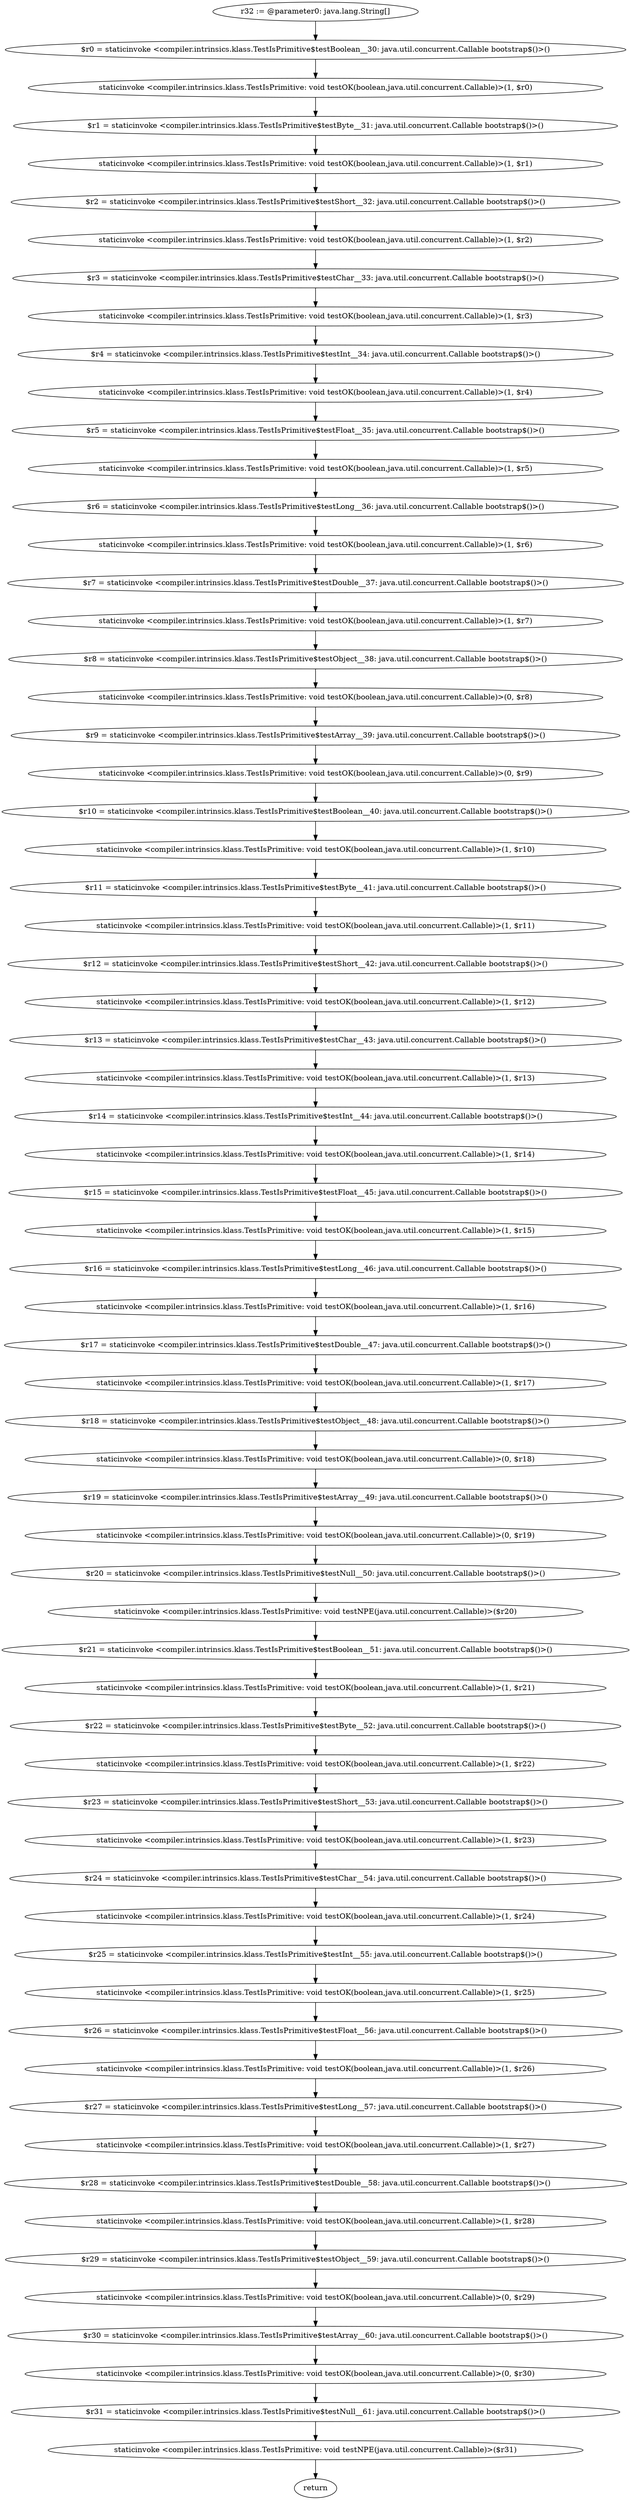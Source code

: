 digraph "unitGraph" {
    "r32 := @parameter0: java.lang.String[]"
    "$r0 = staticinvoke <compiler.intrinsics.klass.TestIsPrimitive$testBoolean__30: java.util.concurrent.Callable bootstrap$()>()"
    "staticinvoke <compiler.intrinsics.klass.TestIsPrimitive: void testOK(boolean,java.util.concurrent.Callable)>(1, $r0)"
    "$r1 = staticinvoke <compiler.intrinsics.klass.TestIsPrimitive$testByte__31: java.util.concurrent.Callable bootstrap$()>()"
    "staticinvoke <compiler.intrinsics.klass.TestIsPrimitive: void testOK(boolean,java.util.concurrent.Callable)>(1, $r1)"
    "$r2 = staticinvoke <compiler.intrinsics.klass.TestIsPrimitive$testShort__32: java.util.concurrent.Callable bootstrap$()>()"
    "staticinvoke <compiler.intrinsics.klass.TestIsPrimitive: void testOK(boolean,java.util.concurrent.Callable)>(1, $r2)"
    "$r3 = staticinvoke <compiler.intrinsics.klass.TestIsPrimitive$testChar__33: java.util.concurrent.Callable bootstrap$()>()"
    "staticinvoke <compiler.intrinsics.klass.TestIsPrimitive: void testOK(boolean,java.util.concurrent.Callable)>(1, $r3)"
    "$r4 = staticinvoke <compiler.intrinsics.klass.TestIsPrimitive$testInt__34: java.util.concurrent.Callable bootstrap$()>()"
    "staticinvoke <compiler.intrinsics.klass.TestIsPrimitive: void testOK(boolean,java.util.concurrent.Callable)>(1, $r4)"
    "$r5 = staticinvoke <compiler.intrinsics.klass.TestIsPrimitive$testFloat__35: java.util.concurrent.Callable bootstrap$()>()"
    "staticinvoke <compiler.intrinsics.klass.TestIsPrimitive: void testOK(boolean,java.util.concurrent.Callable)>(1, $r5)"
    "$r6 = staticinvoke <compiler.intrinsics.klass.TestIsPrimitive$testLong__36: java.util.concurrent.Callable bootstrap$()>()"
    "staticinvoke <compiler.intrinsics.klass.TestIsPrimitive: void testOK(boolean,java.util.concurrent.Callable)>(1, $r6)"
    "$r7 = staticinvoke <compiler.intrinsics.klass.TestIsPrimitive$testDouble__37: java.util.concurrent.Callable bootstrap$()>()"
    "staticinvoke <compiler.intrinsics.klass.TestIsPrimitive: void testOK(boolean,java.util.concurrent.Callable)>(1, $r7)"
    "$r8 = staticinvoke <compiler.intrinsics.klass.TestIsPrimitive$testObject__38: java.util.concurrent.Callable bootstrap$()>()"
    "staticinvoke <compiler.intrinsics.klass.TestIsPrimitive: void testOK(boolean,java.util.concurrent.Callable)>(0, $r8)"
    "$r9 = staticinvoke <compiler.intrinsics.klass.TestIsPrimitive$testArray__39: java.util.concurrent.Callable bootstrap$()>()"
    "staticinvoke <compiler.intrinsics.klass.TestIsPrimitive: void testOK(boolean,java.util.concurrent.Callable)>(0, $r9)"
    "$r10 = staticinvoke <compiler.intrinsics.klass.TestIsPrimitive$testBoolean__40: java.util.concurrent.Callable bootstrap$()>()"
    "staticinvoke <compiler.intrinsics.klass.TestIsPrimitive: void testOK(boolean,java.util.concurrent.Callable)>(1, $r10)"
    "$r11 = staticinvoke <compiler.intrinsics.klass.TestIsPrimitive$testByte__41: java.util.concurrent.Callable bootstrap$()>()"
    "staticinvoke <compiler.intrinsics.klass.TestIsPrimitive: void testOK(boolean,java.util.concurrent.Callable)>(1, $r11)"
    "$r12 = staticinvoke <compiler.intrinsics.klass.TestIsPrimitive$testShort__42: java.util.concurrent.Callable bootstrap$()>()"
    "staticinvoke <compiler.intrinsics.klass.TestIsPrimitive: void testOK(boolean,java.util.concurrent.Callable)>(1, $r12)"
    "$r13 = staticinvoke <compiler.intrinsics.klass.TestIsPrimitive$testChar__43: java.util.concurrent.Callable bootstrap$()>()"
    "staticinvoke <compiler.intrinsics.klass.TestIsPrimitive: void testOK(boolean,java.util.concurrent.Callable)>(1, $r13)"
    "$r14 = staticinvoke <compiler.intrinsics.klass.TestIsPrimitive$testInt__44: java.util.concurrent.Callable bootstrap$()>()"
    "staticinvoke <compiler.intrinsics.klass.TestIsPrimitive: void testOK(boolean,java.util.concurrent.Callable)>(1, $r14)"
    "$r15 = staticinvoke <compiler.intrinsics.klass.TestIsPrimitive$testFloat__45: java.util.concurrent.Callable bootstrap$()>()"
    "staticinvoke <compiler.intrinsics.klass.TestIsPrimitive: void testOK(boolean,java.util.concurrent.Callable)>(1, $r15)"
    "$r16 = staticinvoke <compiler.intrinsics.klass.TestIsPrimitive$testLong__46: java.util.concurrent.Callable bootstrap$()>()"
    "staticinvoke <compiler.intrinsics.klass.TestIsPrimitive: void testOK(boolean,java.util.concurrent.Callable)>(1, $r16)"
    "$r17 = staticinvoke <compiler.intrinsics.klass.TestIsPrimitive$testDouble__47: java.util.concurrent.Callable bootstrap$()>()"
    "staticinvoke <compiler.intrinsics.klass.TestIsPrimitive: void testOK(boolean,java.util.concurrent.Callable)>(1, $r17)"
    "$r18 = staticinvoke <compiler.intrinsics.klass.TestIsPrimitive$testObject__48: java.util.concurrent.Callable bootstrap$()>()"
    "staticinvoke <compiler.intrinsics.klass.TestIsPrimitive: void testOK(boolean,java.util.concurrent.Callable)>(0, $r18)"
    "$r19 = staticinvoke <compiler.intrinsics.klass.TestIsPrimitive$testArray__49: java.util.concurrent.Callable bootstrap$()>()"
    "staticinvoke <compiler.intrinsics.klass.TestIsPrimitive: void testOK(boolean,java.util.concurrent.Callable)>(0, $r19)"
    "$r20 = staticinvoke <compiler.intrinsics.klass.TestIsPrimitive$testNull__50: java.util.concurrent.Callable bootstrap$()>()"
    "staticinvoke <compiler.intrinsics.klass.TestIsPrimitive: void testNPE(java.util.concurrent.Callable)>($r20)"
    "$r21 = staticinvoke <compiler.intrinsics.klass.TestIsPrimitive$testBoolean__51: java.util.concurrent.Callable bootstrap$()>()"
    "staticinvoke <compiler.intrinsics.klass.TestIsPrimitive: void testOK(boolean,java.util.concurrent.Callable)>(1, $r21)"
    "$r22 = staticinvoke <compiler.intrinsics.klass.TestIsPrimitive$testByte__52: java.util.concurrent.Callable bootstrap$()>()"
    "staticinvoke <compiler.intrinsics.klass.TestIsPrimitive: void testOK(boolean,java.util.concurrent.Callable)>(1, $r22)"
    "$r23 = staticinvoke <compiler.intrinsics.klass.TestIsPrimitive$testShort__53: java.util.concurrent.Callable bootstrap$()>()"
    "staticinvoke <compiler.intrinsics.klass.TestIsPrimitive: void testOK(boolean,java.util.concurrent.Callable)>(1, $r23)"
    "$r24 = staticinvoke <compiler.intrinsics.klass.TestIsPrimitive$testChar__54: java.util.concurrent.Callable bootstrap$()>()"
    "staticinvoke <compiler.intrinsics.klass.TestIsPrimitive: void testOK(boolean,java.util.concurrent.Callable)>(1, $r24)"
    "$r25 = staticinvoke <compiler.intrinsics.klass.TestIsPrimitive$testInt__55: java.util.concurrent.Callable bootstrap$()>()"
    "staticinvoke <compiler.intrinsics.klass.TestIsPrimitive: void testOK(boolean,java.util.concurrent.Callable)>(1, $r25)"
    "$r26 = staticinvoke <compiler.intrinsics.klass.TestIsPrimitive$testFloat__56: java.util.concurrent.Callable bootstrap$()>()"
    "staticinvoke <compiler.intrinsics.klass.TestIsPrimitive: void testOK(boolean,java.util.concurrent.Callable)>(1, $r26)"
    "$r27 = staticinvoke <compiler.intrinsics.klass.TestIsPrimitive$testLong__57: java.util.concurrent.Callable bootstrap$()>()"
    "staticinvoke <compiler.intrinsics.klass.TestIsPrimitive: void testOK(boolean,java.util.concurrent.Callable)>(1, $r27)"
    "$r28 = staticinvoke <compiler.intrinsics.klass.TestIsPrimitive$testDouble__58: java.util.concurrent.Callable bootstrap$()>()"
    "staticinvoke <compiler.intrinsics.klass.TestIsPrimitive: void testOK(boolean,java.util.concurrent.Callable)>(1, $r28)"
    "$r29 = staticinvoke <compiler.intrinsics.klass.TestIsPrimitive$testObject__59: java.util.concurrent.Callable bootstrap$()>()"
    "staticinvoke <compiler.intrinsics.klass.TestIsPrimitive: void testOK(boolean,java.util.concurrent.Callable)>(0, $r29)"
    "$r30 = staticinvoke <compiler.intrinsics.klass.TestIsPrimitive$testArray__60: java.util.concurrent.Callable bootstrap$()>()"
    "staticinvoke <compiler.intrinsics.klass.TestIsPrimitive: void testOK(boolean,java.util.concurrent.Callable)>(0, $r30)"
    "$r31 = staticinvoke <compiler.intrinsics.klass.TestIsPrimitive$testNull__61: java.util.concurrent.Callable bootstrap$()>()"
    "staticinvoke <compiler.intrinsics.klass.TestIsPrimitive: void testNPE(java.util.concurrent.Callable)>($r31)"
    "return"
    "r32 := @parameter0: java.lang.String[]"->"$r0 = staticinvoke <compiler.intrinsics.klass.TestIsPrimitive$testBoolean__30: java.util.concurrent.Callable bootstrap$()>()";
    "$r0 = staticinvoke <compiler.intrinsics.klass.TestIsPrimitive$testBoolean__30: java.util.concurrent.Callable bootstrap$()>()"->"staticinvoke <compiler.intrinsics.klass.TestIsPrimitive: void testOK(boolean,java.util.concurrent.Callable)>(1, $r0)";
    "staticinvoke <compiler.intrinsics.klass.TestIsPrimitive: void testOK(boolean,java.util.concurrent.Callable)>(1, $r0)"->"$r1 = staticinvoke <compiler.intrinsics.klass.TestIsPrimitive$testByte__31: java.util.concurrent.Callable bootstrap$()>()";
    "$r1 = staticinvoke <compiler.intrinsics.klass.TestIsPrimitive$testByte__31: java.util.concurrent.Callable bootstrap$()>()"->"staticinvoke <compiler.intrinsics.klass.TestIsPrimitive: void testOK(boolean,java.util.concurrent.Callable)>(1, $r1)";
    "staticinvoke <compiler.intrinsics.klass.TestIsPrimitive: void testOK(boolean,java.util.concurrent.Callable)>(1, $r1)"->"$r2 = staticinvoke <compiler.intrinsics.klass.TestIsPrimitive$testShort__32: java.util.concurrent.Callable bootstrap$()>()";
    "$r2 = staticinvoke <compiler.intrinsics.klass.TestIsPrimitive$testShort__32: java.util.concurrent.Callable bootstrap$()>()"->"staticinvoke <compiler.intrinsics.klass.TestIsPrimitive: void testOK(boolean,java.util.concurrent.Callable)>(1, $r2)";
    "staticinvoke <compiler.intrinsics.klass.TestIsPrimitive: void testOK(boolean,java.util.concurrent.Callable)>(1, $r2)"->"$r3 = staticinvoke <compiler.intrinsics.klass.TestIsPrimitive$testChar__33: java.util.concurrent.Callable bootstrap$()>()";
    "$r3 = staticinvoke <compiler.intrinsics.klass.TestIsPrimitive$testChar__33: java.util.concurrent.Callable bootstrap$()>()"->"staticinvoke <compiler.intrinsics.klass.TestIsPrimitive: void testOK(boolean,java.util.concurrent.Callable)>(1, $r3)";
    "staticinvoke <compiler.intrinsics.klass.TestIsPrimitive: void testOK(boolean,java.util.concurrent.Callable)>(1, $r3)"->"$r4 = staticinvoke <compiler.intrinsics.klass.TestIsPrimitive$testInt__34: java.util.concurrent.Callable bootstrap$()>()";
    "$r4 = staticinvoke <compiler.intrinsics.klass.TestIsPrimitive$testInt__34: java.util.concurrent.Callable bootstrap$()>()"->"staticinvoke <compiler.intrinsics.klass.TestIsPrimitive: void testOK(boolean,java.util.concurrent.Callable)>(1, $r4)";
    "staticinvoke <compiler.intrinsics.klass.TestIsPrimitive: void testOK(boolean,java.util.concurrent.Callable)>(1, $r4)"->"$r5 = staticinvoke <compiler.intrinsics.klass.TestIsPrimitive$testFloat__35: java.util.concurrent.Callable bootstrap$()>()";
    "$r5 = staticinvoke <compiler.intrinsics.klass.TestIsPrimitive$testFloat__35: java.util.concurrent.Callable bootstrap$()>()"->"staticinvoke <compiler.intrinsics.klass.TestIsPrimitive: void testOK(boolean,java.util.concurrent.Callable)>(1, $r5)";
    "staticinvoke <compiler.intrinsics.klass.TestIsPrimitive: void testOK(boolean,java.util.concurrent.Callable)>(1, $r5)"->"$r6 = staticinvoke <compiler.intrinsics.klass.TestIsPrimitive$testLong__36: java.util.concurrent.Callable bootstrap$()>()";
    "$r6 = staticinvoke <compiler.intrinsics.klass.TestIsPrimitive$testLong__36: java.util.concurrent.Callable bootstrap$()>()"->"staticinvoke <compiler.intrinsics.klass.TestIsPrimitive: void testOK(boolean,java.util.concurrent.Callable)>(1, $r6)";
    "staticinvoke <compiler.intrinsics.klass.TestIsPrimitive: void testOK(boolean,java.util.concurrent.Callable)>(1, $r6)"->"$r7 = staticinvoke <compiler.intrinsics.klass.TestIsPrimitive$testDouble__37: java.util.concurrent.Callable bootstrap$()>()";
    "$r7 = staticinvoke <compiler.intrinsics.klass.TestIsPrimitive$testDouble__37: java.util.concurrent.Callable bootstrap$()>()"->"staticinvoke <compiler.intrinsics.klass.TestIsPrimitive: void testOK(boolean,java.util.concurrent.Callable)>(1, $r7)";
    "staticinvoke <compiler.intrinsics.klass.TestIsPrimitive: void testOK(boolean,java.util.concurrent.Callable)>(1, $r7)"->"$r8 = staticinvoke <compiler.intrinsics.klass.TestIsPrimitive$testObject__38: java.util.concurrent.Callable bootstrap$()>()";
    "$r8 = staticinvoke <compiler.intrinsics.klass.TestIsPrimitive$testObject__38: java.util.concurrent.Callable bootstrap$()>()"->"staticinvoke <compiler.intrinsics.klass.TestIsPrimitive: void testOK(boolean,java.util.concurrent.Callable)>(0, $r8)";
    "staticinvoke <compiler.intrinsics.klass.TestIsPrimitive: void testOK(boolean,java.util.concurrent.Callable)>(0, $r8)"->"$r9 = staticinvoke <compiler.intrinsics.klass.TestIsPrimitive$testArray__39: java.util.concurrent.Callable bootstrap$()>()";
    "$r9 = staticinvoke <compiler.intrinsics.klass.TestIsPrimitive$testArray__39: java.util.concurrent.Callable bootstrap$()>()"->"staticinvoke <compiler.intrinsics.klass.TestIsPrimitive: void testOK(boolean,java.util.concurrent.Callable)>(0, $r9)";
    "staticinvoke <compiler.intrinsics.klass.TestIsPrimitive: void testOK(boolean,java.util.concurrent.Callable)>(0, $r9)"->"$r10 = staticinvoke <compiler.intrinsics.klass.TestIsPrimitive$testBoolean__40: java.util.concurrent.Callable bootstrap$()>()";
    "$r10 = staticinvoke <compiler.intrinsics.klass.TestIsPrimitive$testBoolean__40: java.util.concurrent.Callable bootstrap$()>()"->"staticinvoke <compiler.intrinsics.klass.TestIsPrimitive: void testOK(boolean,java.util.concurrent.Callable)>(1, $r10)";
    "staticinvoke <compiler.intrinsics.klass.TestIsPrimitive: void testOK(boolean,java.util.concurrent.Callable)>(1, $r10)"->"$r11 = staticinvoke <compiler.intrinsics.klass.TestIsPrimitive$testByte__41: java.util.concurrent.Callable bootstrap$()>()";
    "$r11 = staticinvoke <compiler.intrinsics.klass.TestIsPrimitive$testByte__41: java.util.concurrent.Callable bootstrap$()>()"->"staticinvoke <compiler.intrinsics.klass.TestIsPrimitive: void testOK(boolean,java.util.concurrent.Callable)>(1, $r11)";
    "staticinvoke <compiler.intrinsics.klass.TestIsPrimitive: void testOK(boolean,java.util.concurrent.Callable)>(1, $r11)"->"$r12 = staticinvoke <compiler.intrinsics.klass.TestIsPrimitive$testShort__42: java.util.concurrent.Callable bootstrap$()>()";
    "$r12 = staticinvoke <compiler.intrinsics.klass.TestIsPrimitive$testShort__42: java.util.concurrent.Callable bootstrap$()>()"->"staticinvoke <compiler.intrinsics.klass.TestIsPrimitive: void testOK(boolean,java.util.concurrent.Callable)>(1, $r12)";
    "staticinvoke <compiler.intrinsics.klass.TestIsPrimitive: void testOK(boolean,java.util.concurrent.Callable)>(1, $r12)"->"$r13 = staticinvoke <compiler.intrinsics.klass.TestIsPrimitive$testChar__43: java.util.concurrent.Callable bootstrap$()>()";
    "$r13 = staticinvoke <compiler.intrinsics.klass.TestIsPrimitive$testChar__43: java.util.concurrent.Callable bootstrap$()>()"->"staticinvoke <compiler.intrinsics.klass.TestIsPrimitive: void testOK(boolean,java.util.concurrent.Callable)>(1, $r13)";
    "staticinvoke <compiler.intrinsics.klass.TestIsPrimitive: void testOK(boolean,java.util.concurrent.Callable)>(1, $r13)"->"$r14 = staticinvoke <compiler.intrinsics.klass.TestIsPrimitive$testInt__44: java.util.concurrent.Callable bootstrap$()>()";
    "$r14 = staticinvoke <compiler.intrinsics.klass.TestIsPrimitive$testInt__44: java.util.concurrent.Callable bootstrap$()>()"->"staticinvoke <compiler.intrinsics.klass.TestIsPrimitive: void testOK(boolean,java.util.concurrent.Callable)>(1, $r14)";
    "staticinvoke <compiler.intrinsics.klass.TestIsPrimitive: void testOK(boolean,java.util.concurrent.Callable)>(1, $r14)"->"$r15 = staticinvoke <compiler.intrinsics.klass.TestIsPrimitive$testFloat__45: java.util.concurrent.Callable bootstrap$()>()";
    "$r15 = staticinvoke <compiler.intrinsics.klass.TestIsPrimitive$testFloat__45: java.util.concurrent.Callable bootstrap$()>()"->"staticinvoke <compiler.intrinsics.klass.TestIsPrimitive: void testOK(boolean,java.util.concurrent.Callable)>(1, $r15)";
    "staticinvoke <compiler.intrinsics.klass.TestIsPrimitive: void testOK(boolean,java.util.concurrent.Callable)>(1, $r15)"->"$r16 = staticinvoke <compiler.intrinsics.klass.TestIsPrimitive$testLong__46: java.util.concurrent.Callable bootstrap$()>()";
    "$r16 = staticinvoke <compiler.intrinsics.klass.TestIsPrimitive$testLong__46: java.util.concurrent.Callable bootstrap$()>()"->"staticinvoke <compiler.intrinsics.klass.TestIsPrimitive: void testOK(boolean,java.util.concurrent.Callable)>(1, $r16)";
    "staticinvoke <compiler.intrinsics.klass.TestIsPrimitive: void testOK(boolean,java.util.concurrent.Callable)>(1, $r16)"->"$r17 = staticinvoke <compiler.intrinsics.klass.TestIsPrimitive$testDouble__47: java.util.concurrent.Callable bootstrap$()>()";
    "$r17 = staticinvoke <compiler.intrinsics.klass.TestIsPrimitive$testDouble__47: java.util.concurrent.Callable bootstrap$()>()"->"staticinvoke <compiler.intrinsics.klass.TestIsPrimitive: void testOK(boolean,java.util.concurrent.Callable)>(1, $r17)";
    "staticinvoke <compiler.intrinsics.klass.TestIsPrimitive: void testOK(boolean,java.util.concurrent.Callable)>(1, $r17)"->"$r18 = staticinvoke <compiler.intrinsics.klass.TestIsPrimitive$testObject__48: java.util.concurrent.Callable bootstrap$()>()";
    "$r18 = staticinvoke <compiler.intrinsics.klass.TestIsPrimitive$testObject__48: java.util.concurrent.Callable bootstrap$()>()"->"staticinvoke <compiler.intrinsics.klass.TestIsPrimitive: void testOK(boolean,java.util.concurrent.Callable)>(0, $r18)";
    "staticinvoke <compiler.intrinsics.klass.TestIsPrimitive: void testOK(boolean,java.util.concurrent.Callable)>(0, $r18)"->"$r19 = staticinvoke <compiler.intrinsics.klass.TestIsPrimitive$testArray__49: java.util.concurrent.Callable bootstrap$()>()";
    "$r19 = staticinvoke <compiler.intrinsics.klass.TestIsPrimitive$testArray__49: java.util.concurrent.Callable bootstrap$()>()"->"staticinvoke <compiler.intrinsics.klass.TestIsPrimitive: void testOK(boolean,java.util.concurrent.Callable)>(0, $r19)";
    "staticinvoke <compiler.intrinsics.klass.TestIsPrimitive: void testOK(boolean,java.util.concurrent.Callable)>(0, $r19)"->"$r20 = staticinvoke <compiler.intrinsics.klass.TestIsPrimitive$testNull__50: java.util.concurrent.Callable bootstrap$()>()";
    "$r20 = staticinvoke <compiler.intrinsics.klass.TestIsPrimitive$testNull__50: java.util.concurrent.Callable bootstrap$()>()"->"staticinvoke <compiler.intrinsics.klass.TestIsPrimitive: void testNPE(java.util.concurrent.Callable)>($r20)";
    "staticinvoke <compiler.intrinsics.klass.TestIsPrimitive: void testNPE(java.util.concurrent.Callable)>($r20)"->"$r21 = staticinvoke <compiler.intrinsics.klass.TestIsPrimitive$testBoolean__51: java.util.concurrent.Callable bootstrap$()>()";
    "$r21 = staticinvoke <compiler.intrinsics.klass.TestIsPrimitive$testBoolean__51: java.util.concurrent.Callable bootstrap$()>()"->"staticinvoke <compiler.intrinsics.klass.TestIsPrimitive: void testOK(boolean,java.util.concurrent.Callable)>(1, $r21)";
    "staticinvoke <compiler.intrinsics.klass.TestIsPrimitive: void testOK(boolean,java.util.concurrent.Callable)>(1, $r21)"->"$r22 = staticinvoke <compiler.intrinsics.klass.TestIsPrimitive$testByte__52: java.util.concurrent.Callable bootstrap$()>()";
    "$r22 = staticinvoke <compiler.intrinsics.klass.TestIsPrimitive$testByte__52: java.util.concurrent.Callable bootstrap$()>()"->"staticinvoke <compiler.intrinsics.klass.TestIsPrimitive: void testOK(boolean,java.util.concurrent.Callable)>(1, $r22)";
    "staticinvoke <compiler.intrinsics.klass.TestIsPrimitive: void testOK(boolean,java.util.concurrent.Callable)>(1, $r22)"->"$r23 = staticinvoke <compiler.intrinsics.klass.TestIsPrimitive$testShort__53: java.util.concurrent.Callable bootstrap$()>()";
    "$r23 = staticinvoke <compiler.intrinsics.klass.TestIsPrimitive$testShort__53: java.util.concurrent.Callable bootstrap$()>()"->"staticinvoke <compiler.intrinsics.klass.TestIsPrimitive: void testOK(boolean,java.util.concurrent.Callable)>(1, $r23)";
    "staticinvoke <compiler.intrinsics.klass.TestIsPrimitive: void testOK(boolean,java.util.concurrent.Callable)>(1, $r23)"->"$r24 = staticinvoke <compiler.intrinsics.klass.TestIsPrimitive$testChar__54: java.util.concurrent.Callable bootstrap$()>()";
    "$r24 = staticinvoke <compiler.intrinsics.klass.TestIsPrimitive$testChar__54: java.util.concurrent.Callable bootstrap$()>()"->"staticinvoke <compiler.intrinsics.klass.TestIsPrimitive: void testOK(boolean,java.util.concurrent.Callable)>(1, $r24)";
    "staticinvoke <compiler.intrinsics.klass.TestIsPrimitive: void testOK(boolean,java.util.concurrent.Callable)>(1, $r24)"->"$r25 = staticinvoke <compiler.intrinsics.klass.TestIsPrimitive$testInt__55: java.util.concurrent.Callable bootstrap$()>()";
    "$r25 = staticinvoke <compiler.intrinsics.klass.TestIsPrimitive$testInt__55: java.util.concurrent.Callable bootstrap$()>()"->"staticinvoke <compiler.intrinsics.klass.TestIsPrimitive: void testOK(boolean,java.util.concurrent.Callable)>(1, $r25)";
    "staticinvoke <compiler.intrinsics.klass.TestIsPrimitive: void testOK(boolean,java.util.concurrent.Callable)>(1, $r25)"->"$r26 = staticinvoke <compiler.intrinsics.klass.TestIsPrimitive$testFloat__56: java.util.concurrent.Callable bootstrap$()>()";
    "$r26 = staticinvoke <compiler.intrinsics.klass.TestIsPrimitive$testFloat__56: java.util.concurrent.Callable bootstrap$()>()"->"staticinvoke <compiler.intrinsics.klass.TestIsPrimitive: void testOK(boolean,java.util.concurrent.Callable)>(1, $r26)";
    "staticinvoke <compiler.intrinsics.klass.TestIsPrimitive: void testOK(boolean,java.util.concurrent.Callable)>(1, $r26)"->"$r27 = staticinvoke <compiler.intrinsics.klass.TestIsPrimitive$testLong__57: java.util.concurrent.Callable bootstrap$()>()";
    "$r27 = staticinvoke <compiler.intrinsics.klass.TestIsPrimitive$testLong__57: java.util.concurrent.Callable bootstrap$()>()"->"staticinvoke <compiler.intrinsics.klass.TestIsPrimitive: void testOK(boolean,java.util.concurrent.Callable)>(1, $r27)";
    "staticinvoke <compiler.intrinsics.klass.TestIsPrimitive: void testOK(boolean,java.util.concurrent.Callable)>(1, $r27)"->"$r28 = staticinvoke <compiler.intrinsics.klass.TestIsPrimitive$testDouble__58: java.util.concurrent.Callable bootstrap$()>()";
    "$r28 = staticinvoke <compiler.intrinsics.klass.TestIsPrimitive$testDouble__58: java.util.concurrent.Callable bootstrap$()>()"->"staticinvoke <compiler.intrinsics.klass.TestIsPrimitive: void testOK(boolean,java.util.concurrent.Callable)>(1, $r28)";
    "staticinvoke <compiler.intrinsics.klass.TestIsPrimitive: void testOK(boolean,java.util.concurrent.Callable)>(1, $r28)"->"$r29 = staticinvoke <compiler.intrinsics.klass.TestIsPrimitive$testObject__59: java.util.concurrent.Callable bootstrap$()>()";
    "$r29 = staticinvoke <compiler.intrinsics.klass.TestIsPrimitive$testObject__59: java.util.concurrent.Callable bootstrap$()>()"->"staticinvoke <compiler.intrinsics.klass.TestIsPrimitive: void testOK(boolean,java.util.concurrent.Callable)>(0, $r29)";
    "staticinvoke <compiler.intrinsics.klass.TestIsPrimitive: void testOK(boolean,java.util.concurrent.Callable)>(0, $r29)"->"$r30 = staticinvoke <compiler.intrinsics.klass.TestIsPrimitive$testArray__60: java.util.concurrent.Callable bootstrap$()>()";
    "$r30 = staticinvoke <compiler.intrinsics.klass.TestIsPrimitive$testArray__60: java.util.concurrent.Callable bootstrap$()>()"->"staticinvoke <compiler.intrinsics.klass.TestIsPrimitive: void testOK(boolean,java.util.concurrent.Callable)>(0, $r30)";
    "staticinvoke <compiler.intrinsics.klass.TestIsPrimitive: void testOK(boolean,java.util.concurrent.Callable)>(0, $r30)"->"$r31 = staticinvoke <compiler.intrinsics.klass.TestIsPrimitive$testNull__61: java.util.concurrent.Callable bootstrap$()>()";
    "$r31 = staticinvoke <compiler.intrinsics.klass.TestIsPrimitive$testNull__61: java.util.concurrent.Callable bootstrap$()>()"->"staticinvoke <compiler.intrinsics.klass.TestIsPrimitive: void testNPE(java.util.concurrent.Callable)>($r31)";
    "staticinvoke <compiler.intrinsics.klass.TestIsPrimitive: void testNPE(java.util.concurrent.Callable)>($r31)"->"return";
}
